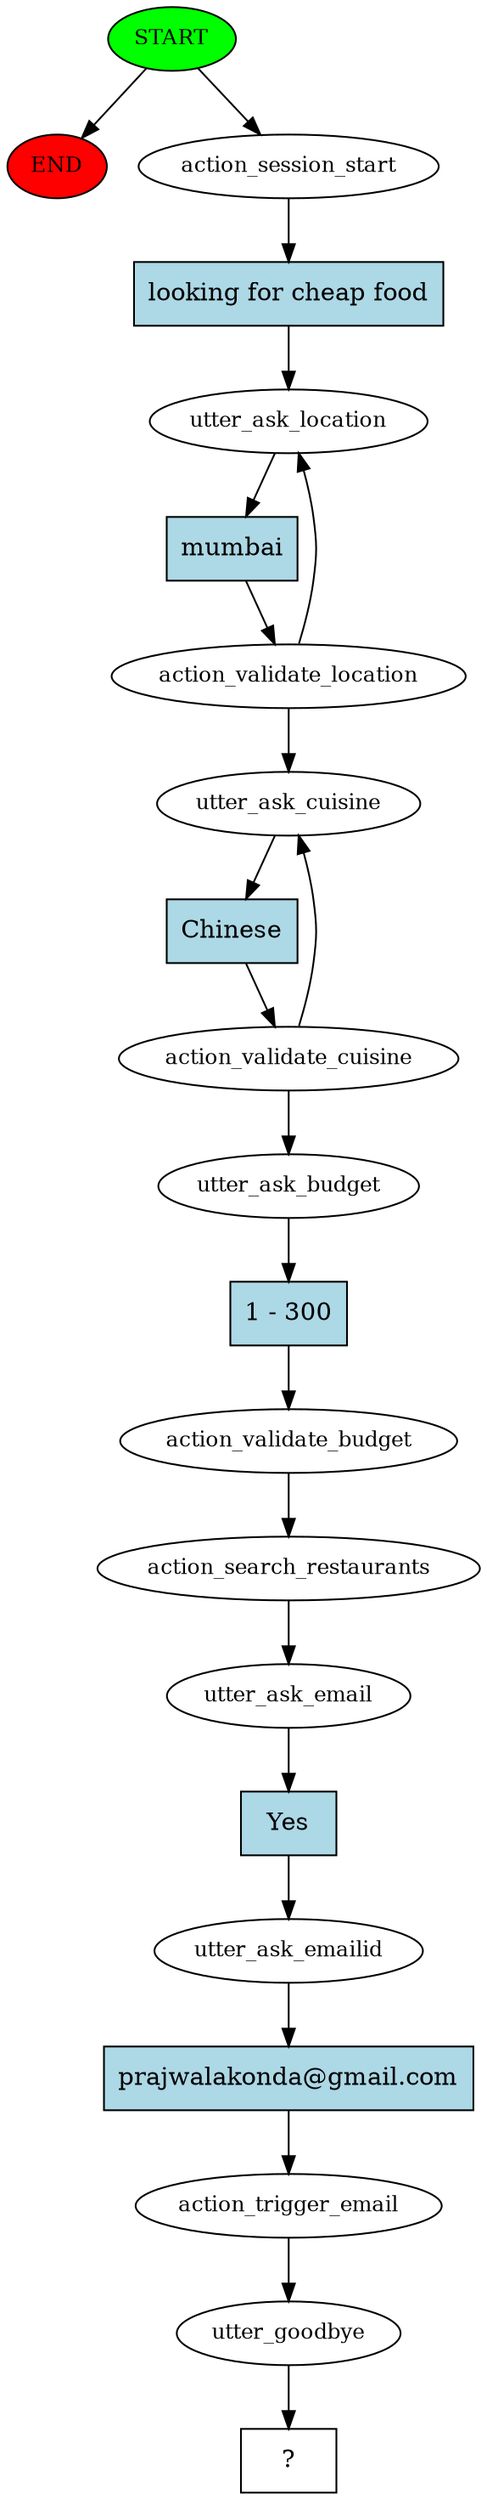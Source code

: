 digraph  {
0 [class="start active", fillcolor=green, fontsize=12, label=START, style=filled];
"-1" [class=end, fillcolor=red, fontsize=12, label=END, style=filled];
1 [class=active, fontsize=12, label=action_session_start];
2 [class=active, fontsize=12, label=utter_ask_location];
3 [class=active, fontsize=12, label=action_validate_location];
6 [class=active, fontsize=12, label=utter_ask_cuisine];
7 [class=active, fontsize=12, label=action_validate_cuisine];
10 [class=active, fontsize=12, label=utter_ask_budget];
11 [class=active, fontsize=12, label=action_validate_budget];
12 [class=active, fontsize=12, label=action_search_restaurants];
13 [class=active, fontsize=12, label=utter_ask_email];
14 [class=active, fontsize=12, label=utter_ask_emailid];
15 [class=active, fontsize=12, label=action_trigger_email];
16 [class=active, fontsize=12, label=utter_goodbye];
17 [class="intent dashed active", label="  ?  ", shape=rect];
18 [class="intent active", fillcolor=lightblue, label="looking for cheap food", shape=rect, style=filled];
19 [class="intent active", fillcolor=lightblue, label=mumbai, shape=rect, style=filled];
20 [class="intent active", fillcolor=lightblue, label=Chinese, shape=rect, style=filled];
21 [class="intent active", fillcolor=lightblue, label="1 - 300", shape=rect, style=filled];
22 [class="intent active", fillcolor=lightblue, label=Yes, shape=rect, style=filled];
23 [class="intent active", fillcolor=lightblue, label="prajwalakonda@gmail.com", shape=rect, style=filled];
0 -> "-1"  [class="", key=NONE, label=""];
0 -> 1  [class=active, key=NONE, label=""];
1 -> 18  [class=active, key=0];
2 -> 19  [class=active, key=0];
3 -> 2  [class=active, key=NONE, label=""];
3 -> 6  [class=active, key=NONE, label=""];
6 -> 20  [class=active, key=0];
7 -> 6  [class=active, key=NONE, label=""];
7 -> 10  [class=active, key=NONE, label=""];
10 -> 21  [class=active, key=0];
11 -> 12  [class=active, key=NONE, label=""];
12 -> 13  [class=active, key=NONE, label=""];
13 -> 22  [class=active, key=0];
14 -> 23  [class=active, key=0];
15 -> 16  [class=active, key=NONE, label=""];
16 -> 17  [class=active, key=NONE, label=""];
18 -> 2  [class=active, key=0];
19 -> 3  [class=active, key=0];
20 -> 7  [class=active, key=0];
21 -> 11  [class=active, key=0];
22 -> 14  [class=active, key=0];
23 -> 15  [class=active, key=0];
}
